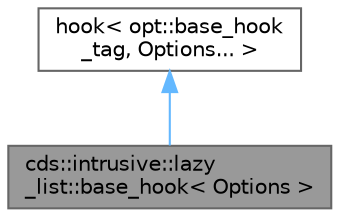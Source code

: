 digraph "cds::intrusive::lazy_list::base_hook&lt; Options &gt;"
{
 // LATEX_PDF_SIZE
  bgcolor="transparent";
  edge [fontname=Helvetica,fontsize=10,labelfontname=Helvetica,labelfontsize=10];
  node [fontname=Helvetica,fontsize=10,shape=box,height=0.2,width=0.4];
  Node1 [id="Node000001",label="cds::intrusive::lazy\l_list::base_hook\< Options \>",height=0.2,width=0.4,color="gray40", fillcolor="grey60", style="filled", fontcolor="black",tooltip="Base hook"];
  Node2 -> Node1 [id="edge1_Node000001_Node000002",dir="back",color="steelblue1",style="solid",tooltip=" "];
  Node2 [id="Node000002",label="hook\< opt::base_hook\l_tag, Options... \>",height=0.2,width=0.4,color="gray40", fillcolor="white", style="filled",tooltip=" "];
}
